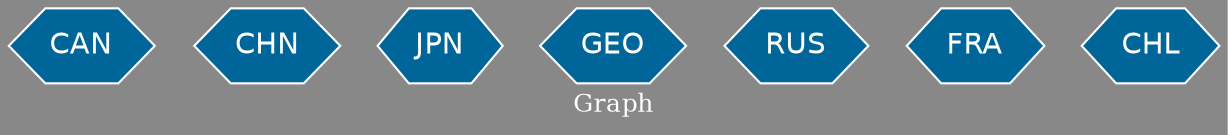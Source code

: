 // Countries together in item graph
graph {
	graph [bgcolor="#888888" fontcolor=white fontsize=12 label="Graph" outputorder=edgesfirst overlap=prism]
	node [color=white fillcolor="#006699" fontcolor=white fontname=Helvetica shape=hexagon style=filled]
	edge [arrowhead=open color=black fontcolor=white fontname=Courier fontsize=12]
		CAN [label=CAN]
		CHN [label=CHN]
		JPN [label=JPN]
		GEO [label=GEO]
		RUS [label=RUS]
		FRA [label=FRA]
		CHL [label=CHL]
}